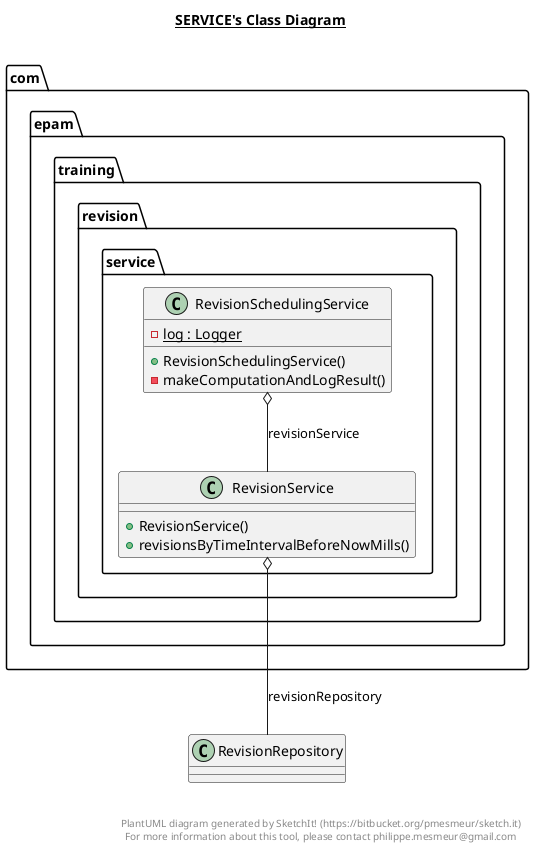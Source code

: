 @startuml

title __SERVICE's Class Diagram__\n

  package com.epam.training.revision {
    package com.epam.training.revision.service {
      class RevisionSchedulingService {
          {static} - log : Logger
          + RevisionSchedulingService()
          - makeComputationAndLogResult()
      }
    }
  }
  

  package com.epam.training.revision {
    package com.epam.training.revision.service {
      class RevisionService {
          + RevisionService()
          + revisionsByTimeIntervalBeforeNowMills()
      }
    }
  }
  

  RevisionSchedulingService o-- RevisionService : revisionService
  RevisionService o-- RevisionRepository : revisionRepository


right footer


PlantUML diagram generated by SketchIt! (https://bitbucket.org/pmesmeur/sketch.it)
For more information about this tool, please contact philippe.mesmeur@gmail.com
endfooter

@enduml
